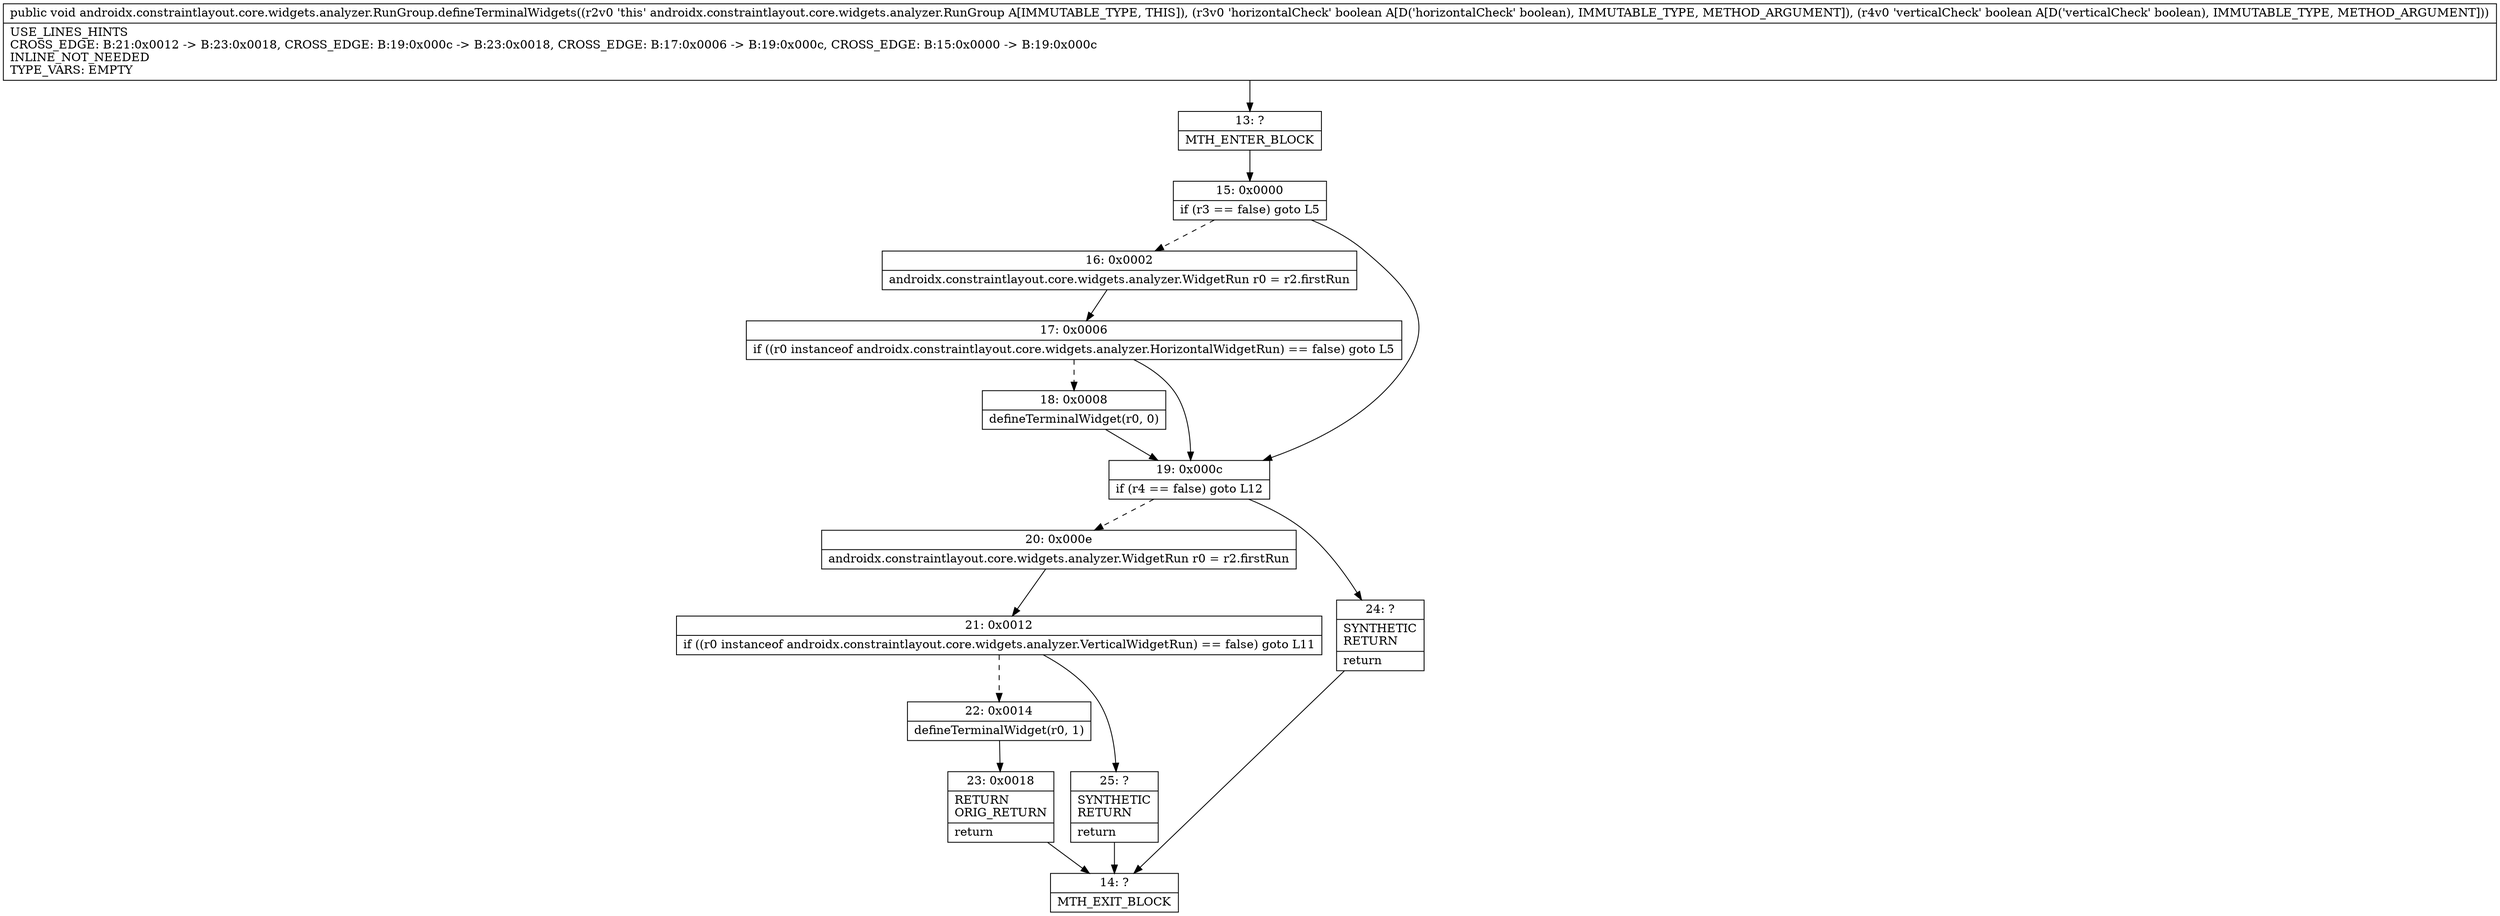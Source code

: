 digraph "CFG forandroidx.constraintlayout.core.widgets.analyzer.RunGroup.defineTerminalWidgets(ZZ)V" {
Node_13 [shape=record,label="{13\:\ ?|MTH_ENTER_BLOCK\l}"];
Node_15 [shape=record,label="{15\:\ 0x0000|if (r3 == false) goto L5\l}"];
Node_16 [shape=record,label="{16\:\ 0x0002|androidx.constraintlayout.core.widgets.analyzer.WidgetRun r0 = r2.firstRun\l}"];
Node_17 [shape=record,label="{17\:\ 0x0006|if ((r0 instanceof androidx.constraintlayout.core.widgets.analyzer.HorizontalWidgetRun) == false) goto L5\l}"];
Node_18 [shape=record,label="{18\:\ 0x0008|defineTerminalWidget(r0, 0)\l}"];
Node_19 [shape=record,label="{19\:\ 0x000c|if (r4 == false) goto L12\l}"];
Node_20 [shape=record,label="{20\:\ 0x000e|androidx.constraintlayout.core.widgets.analyzer.WidgetRun r0 = r2.firstRun\l}"];
Node_21 [shape=record,label="{21\:\ 0x0012|if ((r0 instanceof androidx.constraintlayout.core.widgets.analyzer.VerticalWidgetRun) == false) goto L11\l}"];
Node_22 [shape=record,label="{22\:\ 0x0014|defineTerminalWidget(r0, 1)\l}"];
Node_23 [shape=record,label="{23\:\ 0x0018|RETURN\lORIG_RETURN\l|return\l}"];
Node_14 [shape=record,label="{14\:\ ?|MTH_EXIT_BLOCK\l}"];
Node_25 [shape=record,label="{25\:\ ?|SYNTHETIC\lRETURN\l|return\l}"];
Node_24 [shape=record,label="{24\:\ ?|SYNTHETIC\lRETURN\l|return\l}"];
MethodNode[shape=record,label="{public void androidx.constraintlayout.core.widgets.analyzer.RunGroup.defineTerminalWidgets((r2v0 'this' androidx.constraintlayout.core.widgets.analyzer.RunGroup A[IMMUTABLE_TYPE, THIS]), (r3v0 'horizontalCheck' boolean A[D('horizontalCheck' boolean), IMMUTABLE_TYPE, METHOD_ARGUMENT]), (r4v0 'verticalCheck' boolean A[D('verticalCheck' boolean), IMMUTABLE_TYPE, METHOD_ARGUMENT]))  | USE_LINES_HINTS\lCROSS_EDGE: B:21:0x0012 \-\> B:23:0x0018, CROSS_EDGE: B:19:0x000c \-\> B:23:0x0018, CROSS_EDGE: B:17:0x0006 \-\> B:19:0x000c, CROSS_EDGE: B:15:0x0000 \-\> B:19:0x000c\lINLINE_NOT_NEEDED\lTYPE_VARS: EMPTY\l}"];
MethodNode -> Node_13;Node_13 -> Node_15;
Node_15 -> Node_16[style=dashed];
Node_15 -> Node_19;
Node_16 -> Node_17;
Node_17 -> Node_18[style=dashed];
Node_17 -> Node_19;
Node_18 -> Node_19;
Node_19 -> Node_20[style=dashed];
Node_19 -> Node_24;
Node_20 -> Node_21;
Node_21 -> Node_22[style=dashed];
Node_21 -> Node_25;
Node_22 -> Node_23;
Node_23 -> Node_14;
Node_25 -> Node_14;
Node_24 -> Node_14;
}


